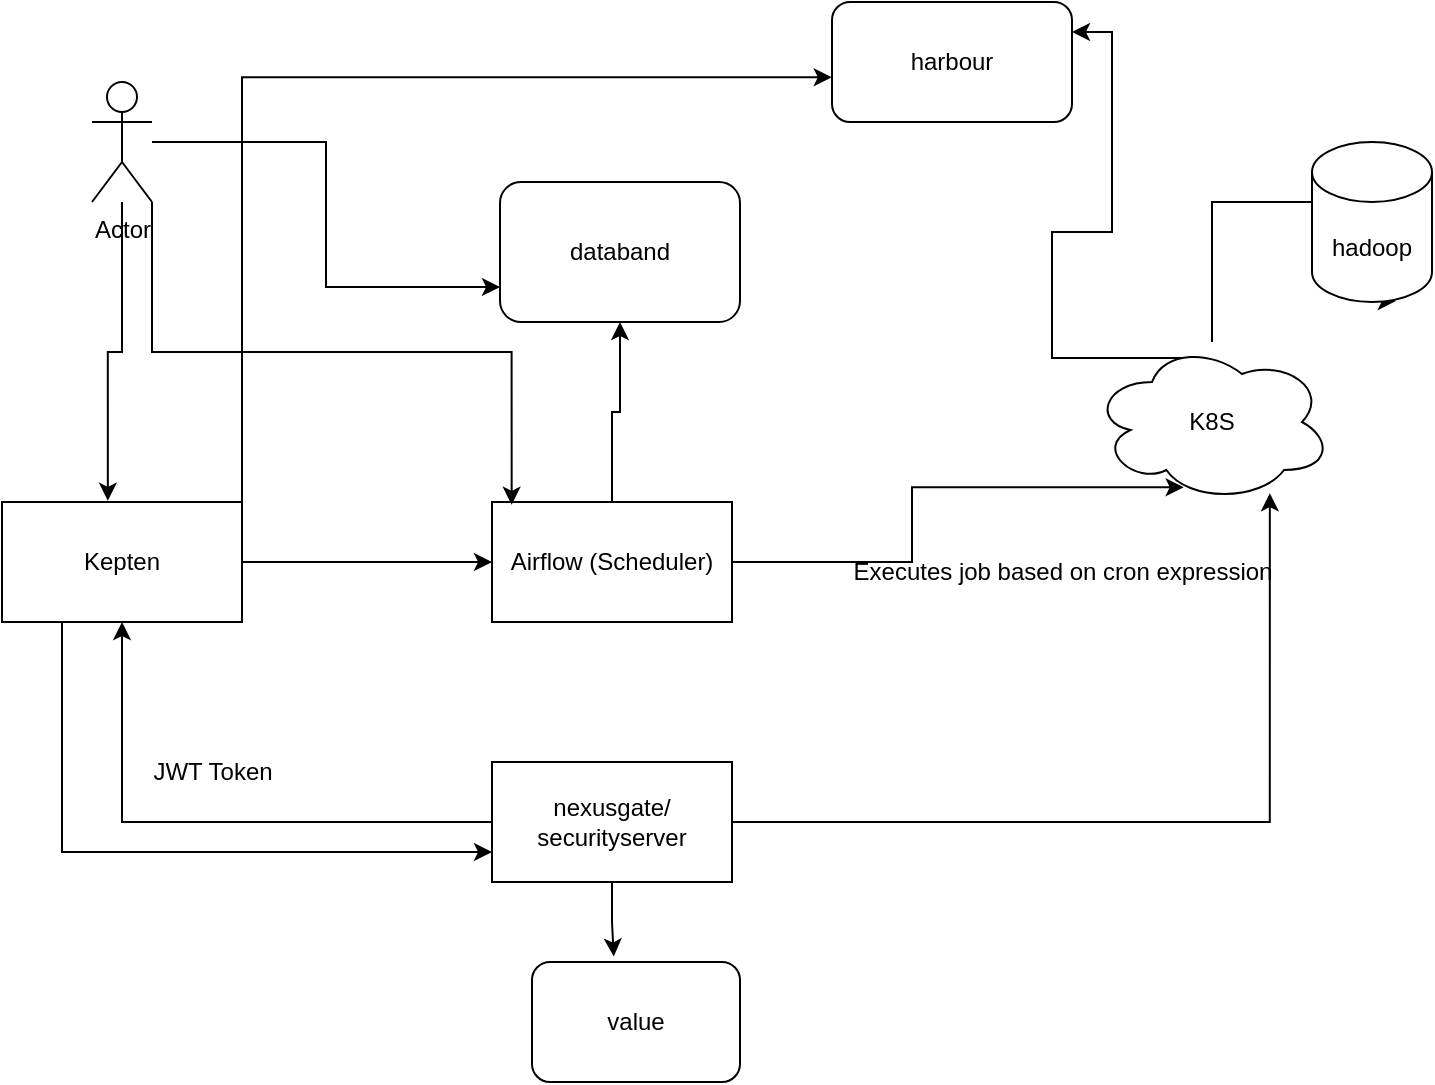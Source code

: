 <mxfile version="21.5.0" type="github">
  <diagram name="Page-1" id="bINEpggxaIPucE5jICGg">
    <mxGraphModel dx="1643" dy="871" grid="1" gridSize="10" guides="1" tooltips="1" connect="1" arrows="1" fold="1" page="1" pageScale="1" pageWidth="827" pageHeight="1169" math="0" shadow="0">
      <root>
        <mxCell id="0" />
        <mxCell id="1" parent="0" />
        <mxCell id="qtyp-xxe1IDi7t3Woxf6-8" style="edgeStyle=orthogonalEdgeStyle;rounded=0;orthogonalLoop=1;jettySize=auto;html=1;entryX=0;entryY=0.5;entryDx=0;entryDy=0;" edge="1" parent="1" source="qtyp-xxe1IDi7t3Woxf6-1" target="qtyp-xxe1IDi7t3Woxf6-4">
          <mxGeometry relative="1" as="geometry" />
        </mxCell>
        <mxCell id="qtyp-xxe1IDi7t3Woxf6-19" style="edgeStyle=orthogonalEdgeStyle;rounded=0;orthogonalLoop=1;jettySize=auto;html=1;exitX=1;exitY=0;exitDx=0;exitDy=0;entryX=-0.001;entryY=0.627;entryDx=0;entryDy=0;entryPerimeter=0;" edge="1" parent="1" source="qtyp-xxe1IDi7t3Woxf6-1" target="qtyp-xxe1IDi7t3Woxf6-17">
          <mxGeometry relative="1" as="geometry" />
        </mxCell>
        <mxCell id="qtyp-xxe1IDi7t3Woxf6-26" style="edgeStyle=orthogonalEdgeStyle;rounded=0;orthogonalLoop=1;jettySize=auto;html=1;exitX=0.25;exitY=1;exitDx=0;exitDy=0;entryX=0;entryY=0.75;entryDx=0;entryDy=0;" edge="1" parent="1" source="qtyp-xxe1IDi7t3Woxf6-1" target="qtyp-xxe1IDi7t3Woxf6-2">
          <mxGeometry relative="1" as="geometry" />
        </mxCell>
        <mxCell id="qtyp-xxe1IDi7t3Woxf6-1" value="Kepten" style="rounded=0;whiteSpace=wrap;html=1;" vertex="1" parent="1">
          <mxGeometry x="15" y="340" width="120" height="60" as="geometry" />
        </mxCell>
        <mxCell id="qtyp-xxe1IDi7t3Woxf6-12" style="edgeStyle=orthogonalEdgeStyle;rounded=0;orthogonalLoop=1;jettySize=auto;html=1;entryX=0.741;entryY=0.945;entryDx=0;entryDy=0;entryPerimeter=0;" edge="1" parent="1" source="qtyp-xxe1IDi7t3Woxf6-2" target="qtyp-xxe1IDi7t3Woxf6-7">
          <mxGeometry relative="1" as="geometry" />
        </mxCell>
        <mxCell id="qtyp-xxe1IDi7t3Woxf6-30" style="edgeStyle=orthogonalEdgeStyle;rounded=0;orthogonalLoop=1;jettySize=auto;html=1;entryX=0.393;entryY=-0.046;entryDx=0;entryDy=0;entryPerimeter=0;" edge="1" parent="1" source="qtyp-xxe1IDi7t3Woxf6-2" target="qtyp-xxe1IDi7t3Woxf6-27">
          <mxGeometry relative="1" as="geometry" />
        </mxCell>
        <mxCell id="qtyp-xxe1IDi7t3Woxf6-31" style="edgeStyle=orthogonalEdgeStyle;rounded=0;orthogonalLoop=1;jettySize=auto;html=1;entryX=0.5;entryY=1;entryDx=0;entryDy=0;" edge="1" parent="1" source="qtyp-xxe1IDi7t3Woxf6-2" target="qtyp-xxe1IDi7t3Woxf6-1">
          <mxGeometry relative="1" as="geometry" />
        </mxCell>
        <mxCell id="qtyp-xxe1IDi7t3Woxf6-2" value="nexusgate/&lt;br&gt;securityserver" style="rounded=0;whiteSpace=wrap;html=1;" vertex="1" parent="1">
          <mxGeometry x="260" y="470" width="120" height="60" as="geometry" />
        </mxCell>
        <mxCell id="qtyp-xxe1IDi7t3Woxf6-9" style="edgeStyle=orthogonalEdgeStyle;rounded=0;orthogonalLoop=1;jettySize=auto;html=1;entryX=0.382;entryY=0.908;entryDx=0;entryDy=0;entryPerimeter=0;" edge="1" parent="1" source="qtyp-xxe1IDi7t3Woxf6-4" target="qtyp-xxe1IDi7t3Woxf6-7">
          <mxGeometry relative="1" as="geometry" />
        </mxCell>
        <mxCell id="qtyp-xxe1IDi7t3Woxf6-10" style="edgeStyle=orthogonalEdgeStyle;rounded=0;orthogonalLoop=1;jettySize=auto;html=1;entryX=0.5;entryY=1;entryDx=0;entryDy=0;" edge="1" parent="1" source="qtyp-xxe1IDi7t3Woxf6-4" target="qtyp-xxe1IDi7t3Woxf6-5">
          <mxGeometry relative="1" as="geometry" />
        </mxCell>
        <mxCell id="qtyp-xxe1IDi7t3Woxf6-4" value="Airflow (Scheduler)" style="rounded=0;whiteSpace=wrap;html=1;" vertex="1" parent="1">
          <mxGeometry x="260" y="340" width="120" height="60" as="geometry" />
        </mxCell>
        <mxCell id="qtyp-xxe1IDi7t3Woxf6-5" value="databand" style="rounded=1;whiteSpace=wrap;html=1;" vertex="1" parent="1">
          <mxGeometry x="264" y="180" width="120" height="70" as="geometry" />
        </mxCell>
        <mxCell id="qtyp-xxe1IDi7t3Woxf6-16" style="edgeStyle=orthogonalEdgeStyle;rounded=0;orthogonalLoop=1;jettySize=auto;html=1;entryX=0.698;entryY=0.995;entryDx=0;entryDy=0;entryPerimeter=0;" edge="1" parent="1" source="qtyp-xxe1IDi7t3Woxf6-7" target="qtyp-xxe1IDi7t3Woxf6-14">
          <mxGeometry relative="1" as="geometry">
            <Array as="points">
              <mxPoint x="700" y="190" />
            </Array>
          </mxGeometry>
        </mxCell>
        <mxCell id="qtyp-xxe1IDi7t3Woxf6-20" style="edgeStyle=orthogonalEdgeStyle;rounded=0;orthogonalLoop=1;jettySize=auto;html=1;exitX=0.4;exitY=0.1;exitDx=0;exitDy=0;exitPerimeter=0;entryX=1;entryY=0.25;entryDx=0;entryDy=0;" edge="1" parent="1" source="qtyp-xxe1IDi7t3Woxf6-7" target="qtyp-xxe1IDi7t3Woxf6-17">
          <mxGeometry relative="1" as="geometry" />
        </mxCell>
        <mxCell id="qtyp-xxe1IDi7t3Woxf6-7" value="K8S" style="ellipse;shape=cloud;whiteSpace=wrap;html=1;" vertex="1" parent="1">
          <mxGeometry x="560" y="260" width="120" height="80" as="geometry" />
        </mxCell>
        <mxCell id="qtyp-xxe1IDi7t3Woxf6-21" style="edgeStyle=orthogonalEdgeStyle;rounded=0;orthogonalLoop=1;jettySize=auto;html=1;entryX=0.441;entryY=-0.01;entryDx=0;entryDy=0;entryPerimeter=0;" edge="1" parent="1" source="qtyp-xxe1IDi7t3Woxf6-13" target="qtyp-xxe1IDi7t3Woxf6-1">
          <mxGeometry relative="1" as="geometry" />
        </mxCell>
        <mxCell id="qtyp-xxe1IDi7t3Woxf6-22" style="edgeStyle=orthogonalEdgeStyle;rounded=0;orthogonalLoop=1;jettySize=auto;html=1;entryX=0;entryY=0.75;entryDx=0;entryDy=0;" edge="1" parent="1" source="qtyp-xxe1IDi7t3Woxf6-13" target="qtyp-xxe1IDi7t3Woxf6-5">
          <mxGeometry relative="1" as="geometry" />
        </mxCell>
        <mxCell id="qtyp-xxe1IDi7t3Woxf6-24" style="edgeStyle=orthogonalEdgeStyle;rounded=0;orthogonalLoop=1;jettySize=auto;html=1;exitX=1;exitY=1;exitDx=0;exitDy=0;exitPerimeter=0;entryX=0.082;entryY=0.023;entryDx=0;entryDy=0;entryPerimeter=0;" edge="1" parent="1" source="qtyp-xxe1IDi7t3Woxf6-13" target="qtyp-xxe1IDi7t3Woxf6-4">
          <mxGeometry relative="1" as="geometry" />
        </mxCell>
        <mxCell id="qtyp-xxe1IDi7t3Woxf6-13" value="Actor" style="shape=umlActor;verticalLabelPosition=bottom;verticalAlign=top;html=1;outlineConnect=0;" vertex="1" parent="1">
          <mxGeometry x="60" y="130" width="30" height="60" as="geometry" />
        </mxCell>
        <mxCell id="qtyp-xxe1IDi7t3Woxf6-14" value="hadoop" style="shape=cylinder3;whiteSpace=wrap;html=1;boundedLbl=1;backgroundOutline=1;size=15;" vertex="1" parent="1">
          <mxGeometry x="670" y="160" width="60" height="80" as="geometry" />
        </mxCell>
        <mxCell id="qtyp-xxe1IDi7t3Woxf6-17" value="harbour" style="rounded=1;whiteSpace=wrap;html=1;" vertex="1" parent="1">
          <mxGeometry x="430" y="90" width="120" height="60" as="geometry" />
        </mxCell>
        <mxCell id="qtyp-xxe1IDi7t3Woxf6-27" value="value" style="rounded=1;whiteSpace=wrap;html=1;" vertex="1" parent="1">
          <mxGeometry x="280" y="570" width="104" height="60" as="geometry" />
        </mxCell>
        <mxCell id="qtyp-xxe1IDi7t3Woxf6-32" value="JWT Token" style="text;html=1;align=center;verticalAlign=middle;resizable=0;points=[];autosize=1;strokeColor=none;fillColor=none;" vertex="1" parent="1">
          <mxGeometry x="80" y="460" width="80" height="30" as="geometry" />
        </mxCell>
        <mxCell id="qtyp-xxe1IDi7t3Woxf6-33" value="Executes job based on cron expression" style="text;html=1;align=center;verticalAlign=middle;resizable=0;points=[];autosize=1;strokeColor=none;fillColor=none;" vertex="1" parent="1">
          <mxGeometry x="430" y="360" width="230" height="30" as="geometry" />
        </mxCell>
      </root>
    </mxGraphModel>
  </diagram>
</mxfile>
